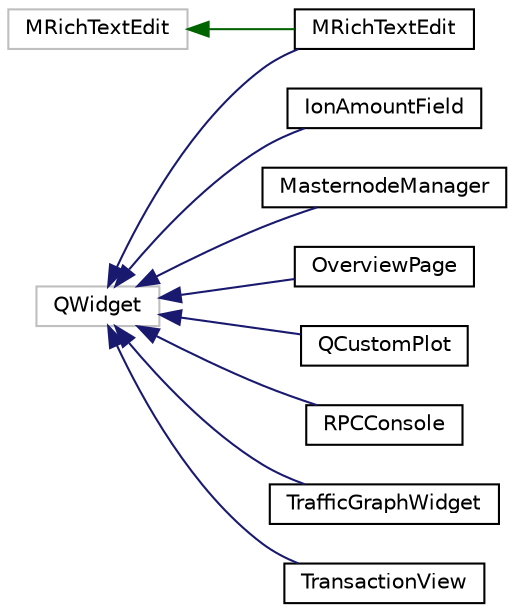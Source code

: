 digraph "Graphical Class Hierarchy"
{
  edge [fontname="Helvetica",fontsize="10",labelfontname="Helvetica",labelfontsize="10"];
  node [fontname="Helvetica",fontsize="10",shape=record];
  rankdir="LR";
  Node177 [label="MRichTextEdit",height=0.2,width=0.4,color="grey75", fillcolor="white", style="filled"];
  Node177 -> Node54 [dir="back",color="darkgreen",fontsize="10",style="solid",fontname="Helvetica"];
  Node54 [label="MRichTextEdit",height=0.2,width=0.4,color="black", fillcolor="white", style="filled",URL="$d6/daa/class_m_rich_text_edit.html",tooltip="A simple rich-text editor "];
  Node51 [label="QWidget",height=0.2,width=0.4,color="grey75", fillcolor="white", style="filled"];
  Node51 -> Node0 [dir="back",color="midnightblue",fontsize="10",style="solid",fontname="Helvetica"];
  Node0 [label="IonAmountField",height=0.2,width=0.4,color="black", fillcolor="white", style="filled",URL="$db/d1e/class_ion_amount_field.html",tooltip="Widget for entering ion amounts. "];
  Node51 -> Node53 [dir="back",color="midnightblue",fontsize="10",style="solid",fontname="Helvetica"];
  Node53 [label="MasternodeManager",height=0.2,width=0.4,color="black", fillcolor="white", style="filled",URL="$d9/d70/class_masternode_manager.html",tooltip="Masternode Manager page widget. "];
  Node51 -> Node54 [dir="back",color="midnightblue",fontsize="10",style="solid",fontname="Helvetica"];
  Node51 -> Node55 [dir="back",color="midnightblue",fontsize="10",style="solid",fontname="Helvetica"];
  Node55 [label="OverviewPage",height=0.2,width=0.4,color="black", fillcolor="white", style="filled",URL="$d1/d91/class_overview_page.html",tooltip="Overview (\"home\") page widget. "];
  Node51 -> Node56 [dir="back",color="midnightblue",fontsize="10",style="solid",fontname="Helvetica"];
  Node56 [label="QCustomPlot",height=0.2,width=0.4,color="black", fillcolor="white", style="filled",URL="$dd/d9b/class_q_custom_plot.html",tooltip="The central class of the library. This is the QWidget which displays the plot and interacts with the ..."];
  Node51 -> Node57 [dir="back",color="midnightblue",fontsize="10",style="solid",fontname="Helvetica"];
  Node57 [label="RPCConsole",height=0.2,width=0.4,color="black", fillcolor="white", style="filled",URL="$d7/de8/class_r_p_c_console.html",tooltip="Local Ion RPC console. "];
  Node51 -> Node58 [dir="back",color="midnightblue",fontsize="10",style="solid",fontname="Helvetica"];
  Node58 [label="TrafficGraphWidget",height=0.2,width=0.4,color="black", fillcolor="white", style="filled",URL="$d3/dc6/class_traffic_graph_widget.html"];
  Node51 -> Node59 [dir="back",color="midnightblue",fontsize="10",style="solid",fontname="Helvetica"];
  Node59 [label="TransactionView",height=0.2,width=0.4,color="black", fillcolor="white", style="filled",URL="$d2/d2c/class_transaction_view.html",tooltip="Widget showing the transaction list for a wallet, including a filter row. "];
}
